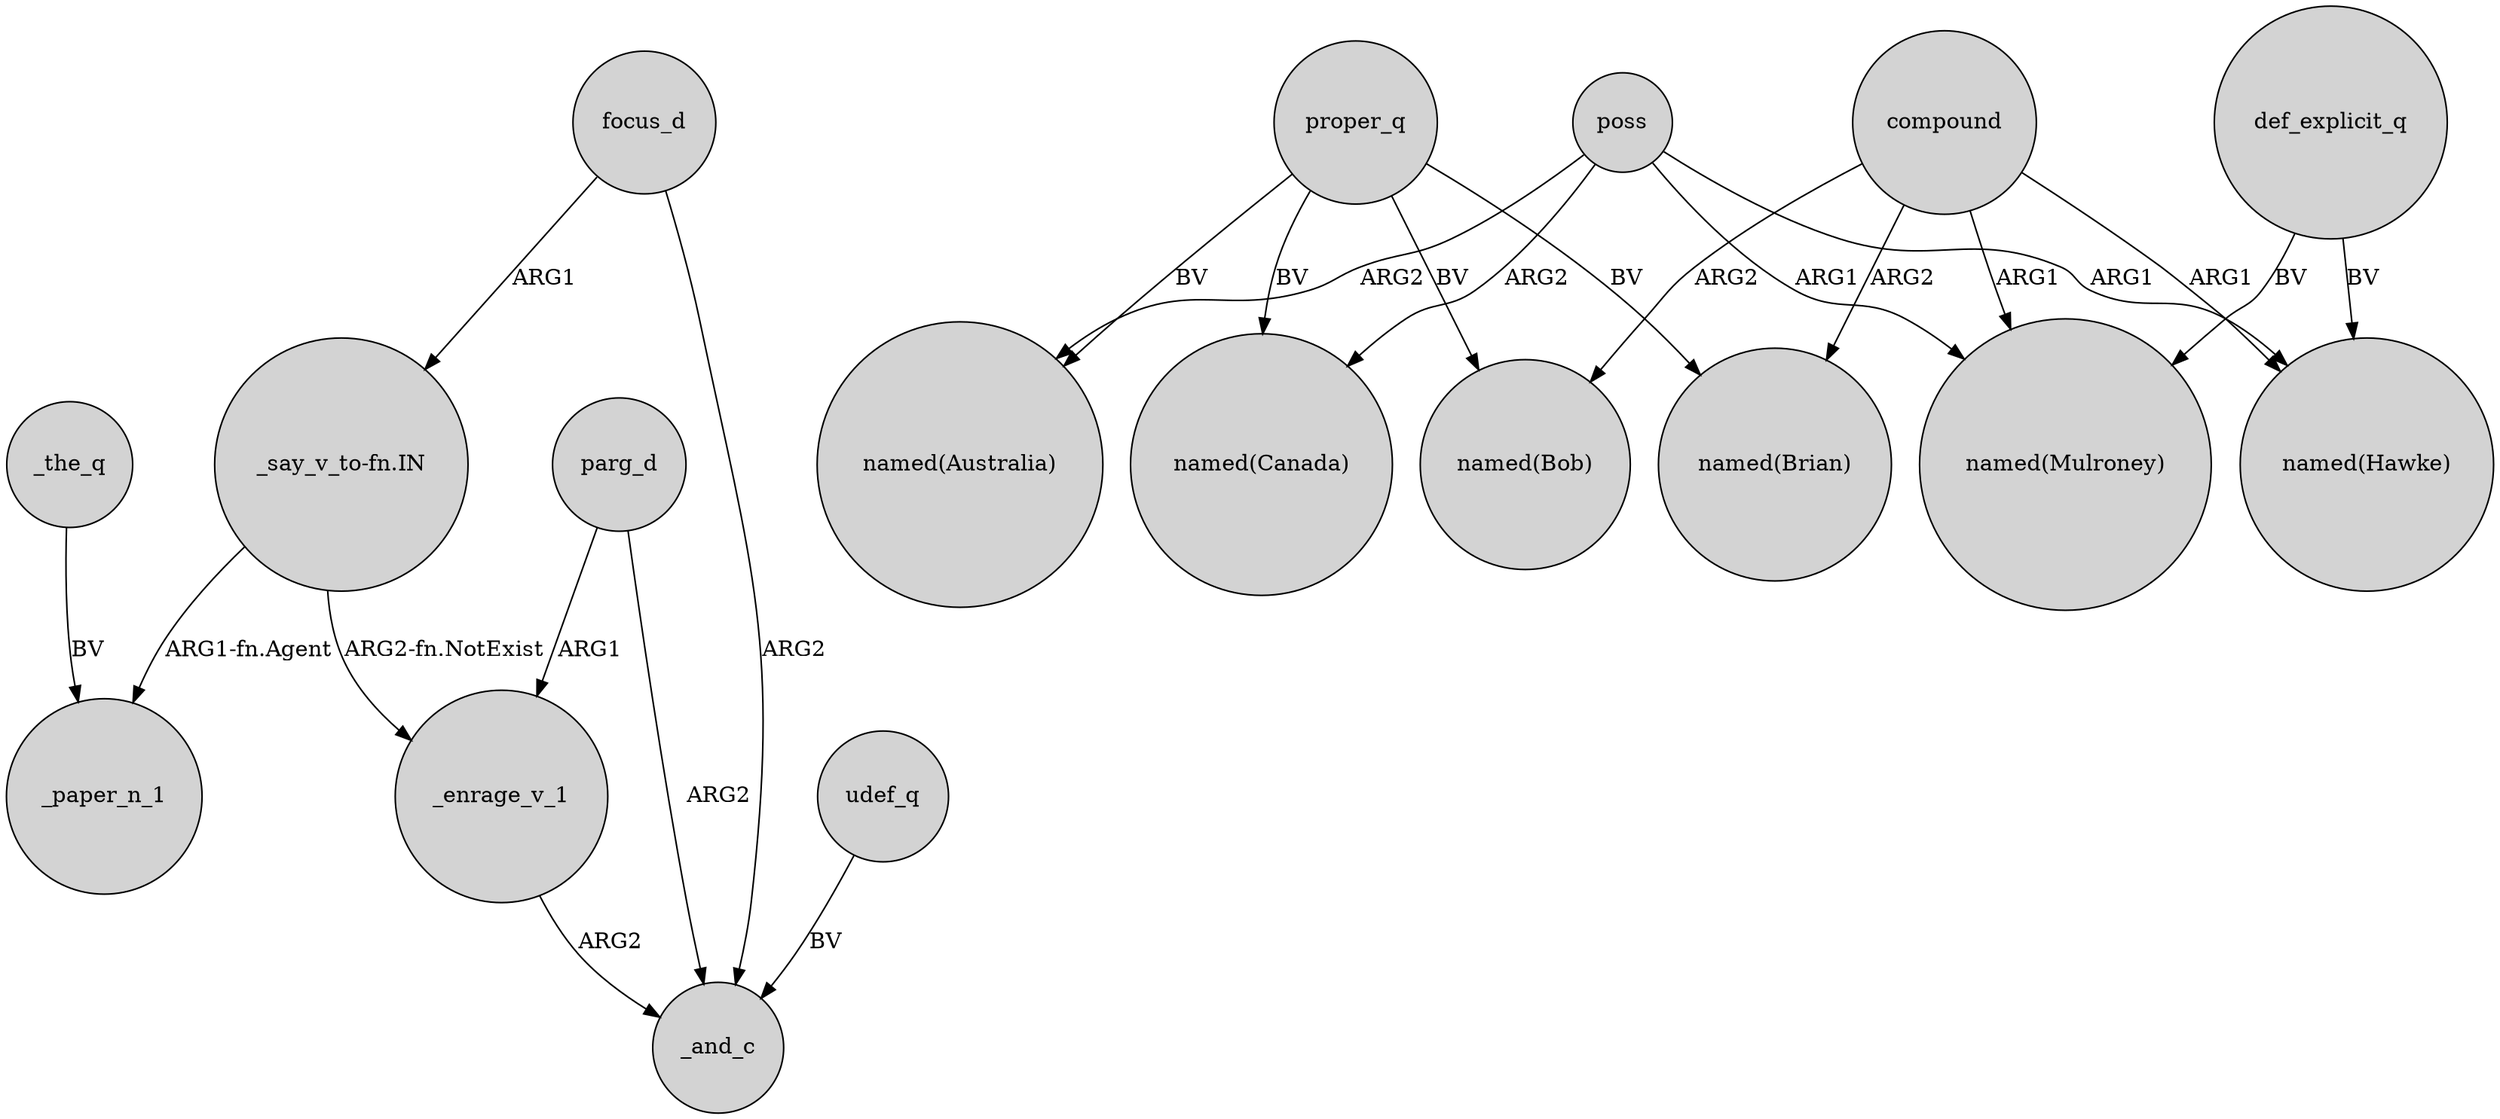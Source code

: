 digraph {
	node [shape=circle style=filled]
	_the_q -> _paper_n_1 [label=BV]
	poss -> "named(Australia)" [label=ARG2]
	proper_q -> "named(Canada)" [label=BV]
	parg_d -> _enrage_v_1 [label=ARG1]
	_enrage_v_1 -> _and_c [label=ARG2]
	proper_q -> "named(Bob)" [label=BV]
	compound -> "named(Bob)" [label=ARG2]
	poss -> "named(Hawke)" [label=ARG1]
	focus_d -> _and_c [label=ARG2]
	focus_d -> "_say_v_to-fn.IN" [label=ARG1]
	"_say_v_to-fn.IN" -> _enrage_v_1 [label="ARG2-fn.NotExist"]
	compound -> "named(Mulroney)" [label=ARG1]
	parg_d -> _and_c [label=ARG2]
	def_explicit_q -> "named(Mulroney)" [label=BV]
	"_say_v_to-fn.IN" -> _paper_n_1 [label="ARG1-fn.Agent"]
	compound -> "named(Hawke)" [label=ARG1]
	poss -> "named(Canada)" [label=ARG2]
	compound -> "named(Brian)" [label=ARG2]
	proper_q -> "named(Brian)" [label=BV]
	udef_q -> _and_c [label=BV]
	def_explicit_q -> "named(Hawke)" [label=BV]
	poss -> "named(Mulroney)" [label=ARG1]
	proper_q -> "named(Australia)" [label=BV]
}
